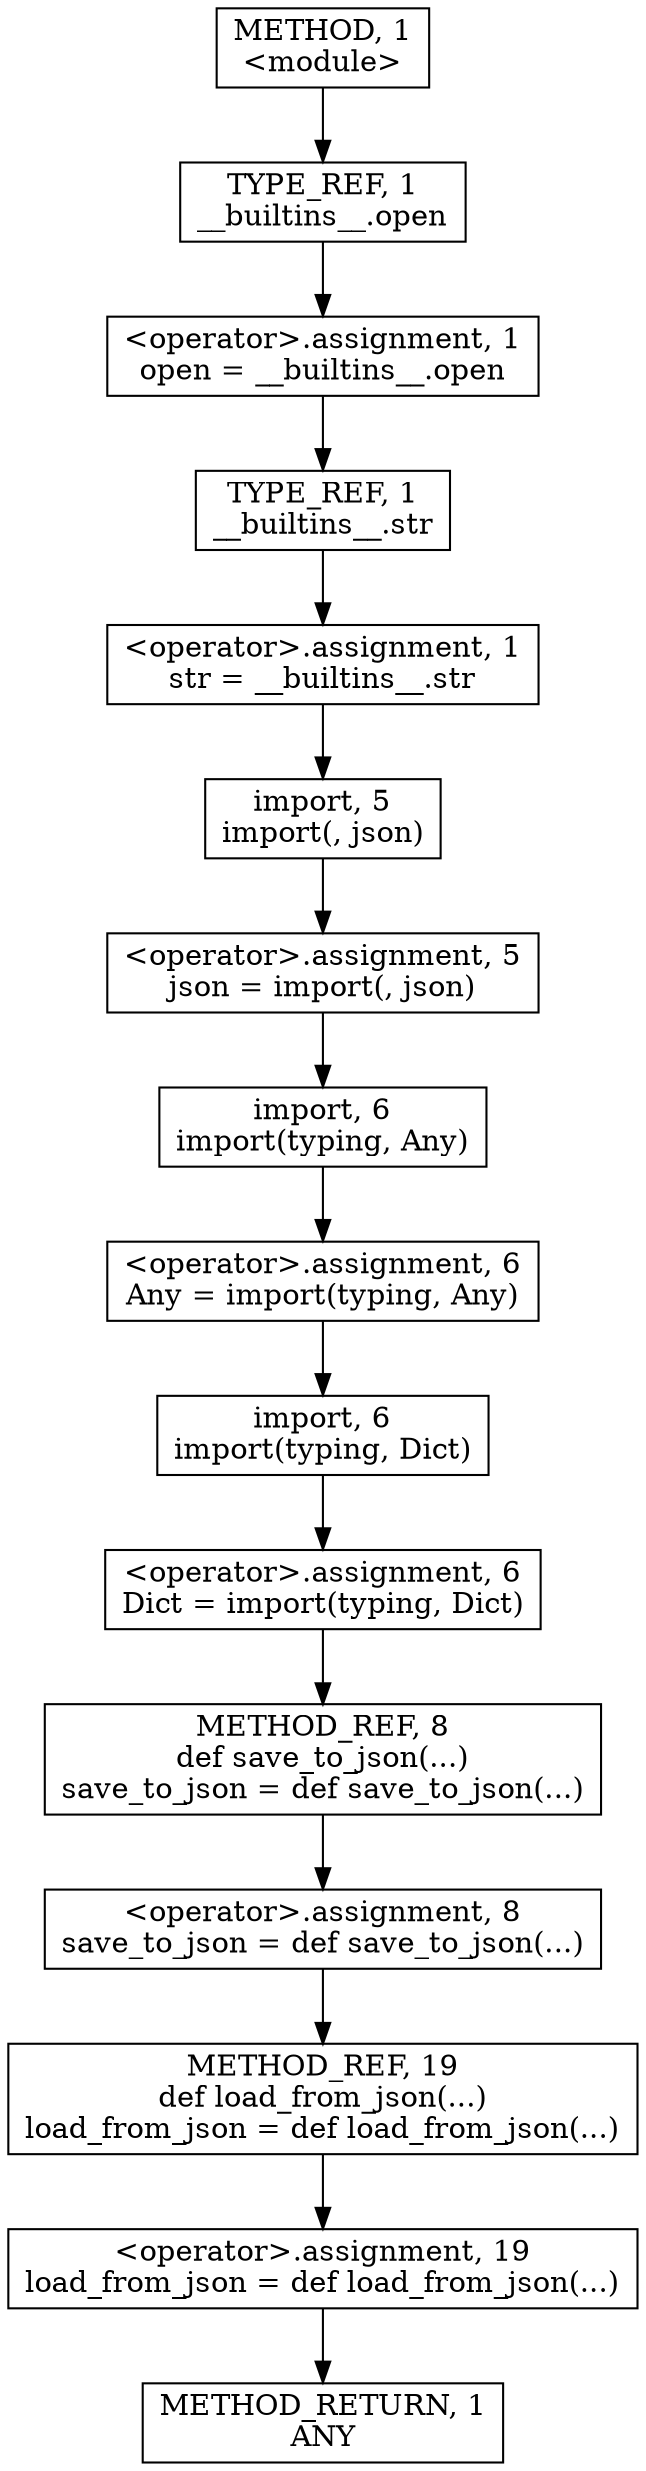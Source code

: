 digraph "&lt;module&gt;" {  
node [shape="rect"];  
"30064771265" [label = <&lt;operator&gt;.assignment, 1<BR/>open = __builtins__.open> ]
"30064771266" [label = <&lt;operator&gt;.assignment, 1<BR/>str = __builtins__.str> ]
"30064771268" [label = <&lt;operator&gt;.assignment, 5<BR/>json = import(, json)> ]
"30064771285" [label = <&lt;operator&gt;.assignment, 8<BR/>save_to_json = def save_to_json(...)> ]
"30064771298" [label = <&lt;operator&gt;.assignment, 19<BR/>load_from_json = def load_from_json(...)> ]
"180388626441" [label = <TYPE_REF, 1<BR/>__builtins__.open> ]
"180388626442" [label = <TYPE_REF, 1<BR/>__builtins__.str> ]
"30064771267" [label = <import, 5<BR/>import(, json)> ]
"30064771270" [label = <&lt;operator&gt;.assignment, 6<BR/>Any = import(typing, Any)> ]
"30064771272" [label = <&lt;operator&gt;.assignment, 6<BR/>Dict = import(typing, Dict)> ]
"124554051597" [label = <METHOD_REF, 8<BR/>def save_to_json(...)<BR/>save_to_json = def save_to_json(...)> ]
"124554051598" [label = <METHOD_REF, 19<BR/>def load_from_json(...)<BR/>load_from_json = def load_from_json(...)> ]
"30064771269" [label = <import, 6<BR/>import(typing, Any)> ]
"30064771271" [label = <import, 6<BR/>import(typing, Dict)> ]
"111669149720" [label = <METHOD, 1<BR/>&lt;module&gt;> ]
"128849018904" [label = <METHOD_RETURN, 1<BR/>ANY> ]
  "30064771265" -> "180388626442" 
  "30064771266" -> "30064771267" 
  "30064771268" -> "30064771269" 
  "30064771285" -> "124554051598" 
  "30064771298" -> "128849018904" 
  "180388626441" -> "30064771265" 
  "180388626442" -> "30064771266" 
  "30064771267" -> "30064771268" 
  "30064771270" -> "30064771271" 
  "30064771272" -> "124554051597" 
  "124554051597" -> "30064771285" 
  "124554051598" -> "30064771298" 
  "30064771269" -> "30064771270" 
  "30064771271" -> "30064771272" 
  "111669149720" -> "180388626441" 
}
